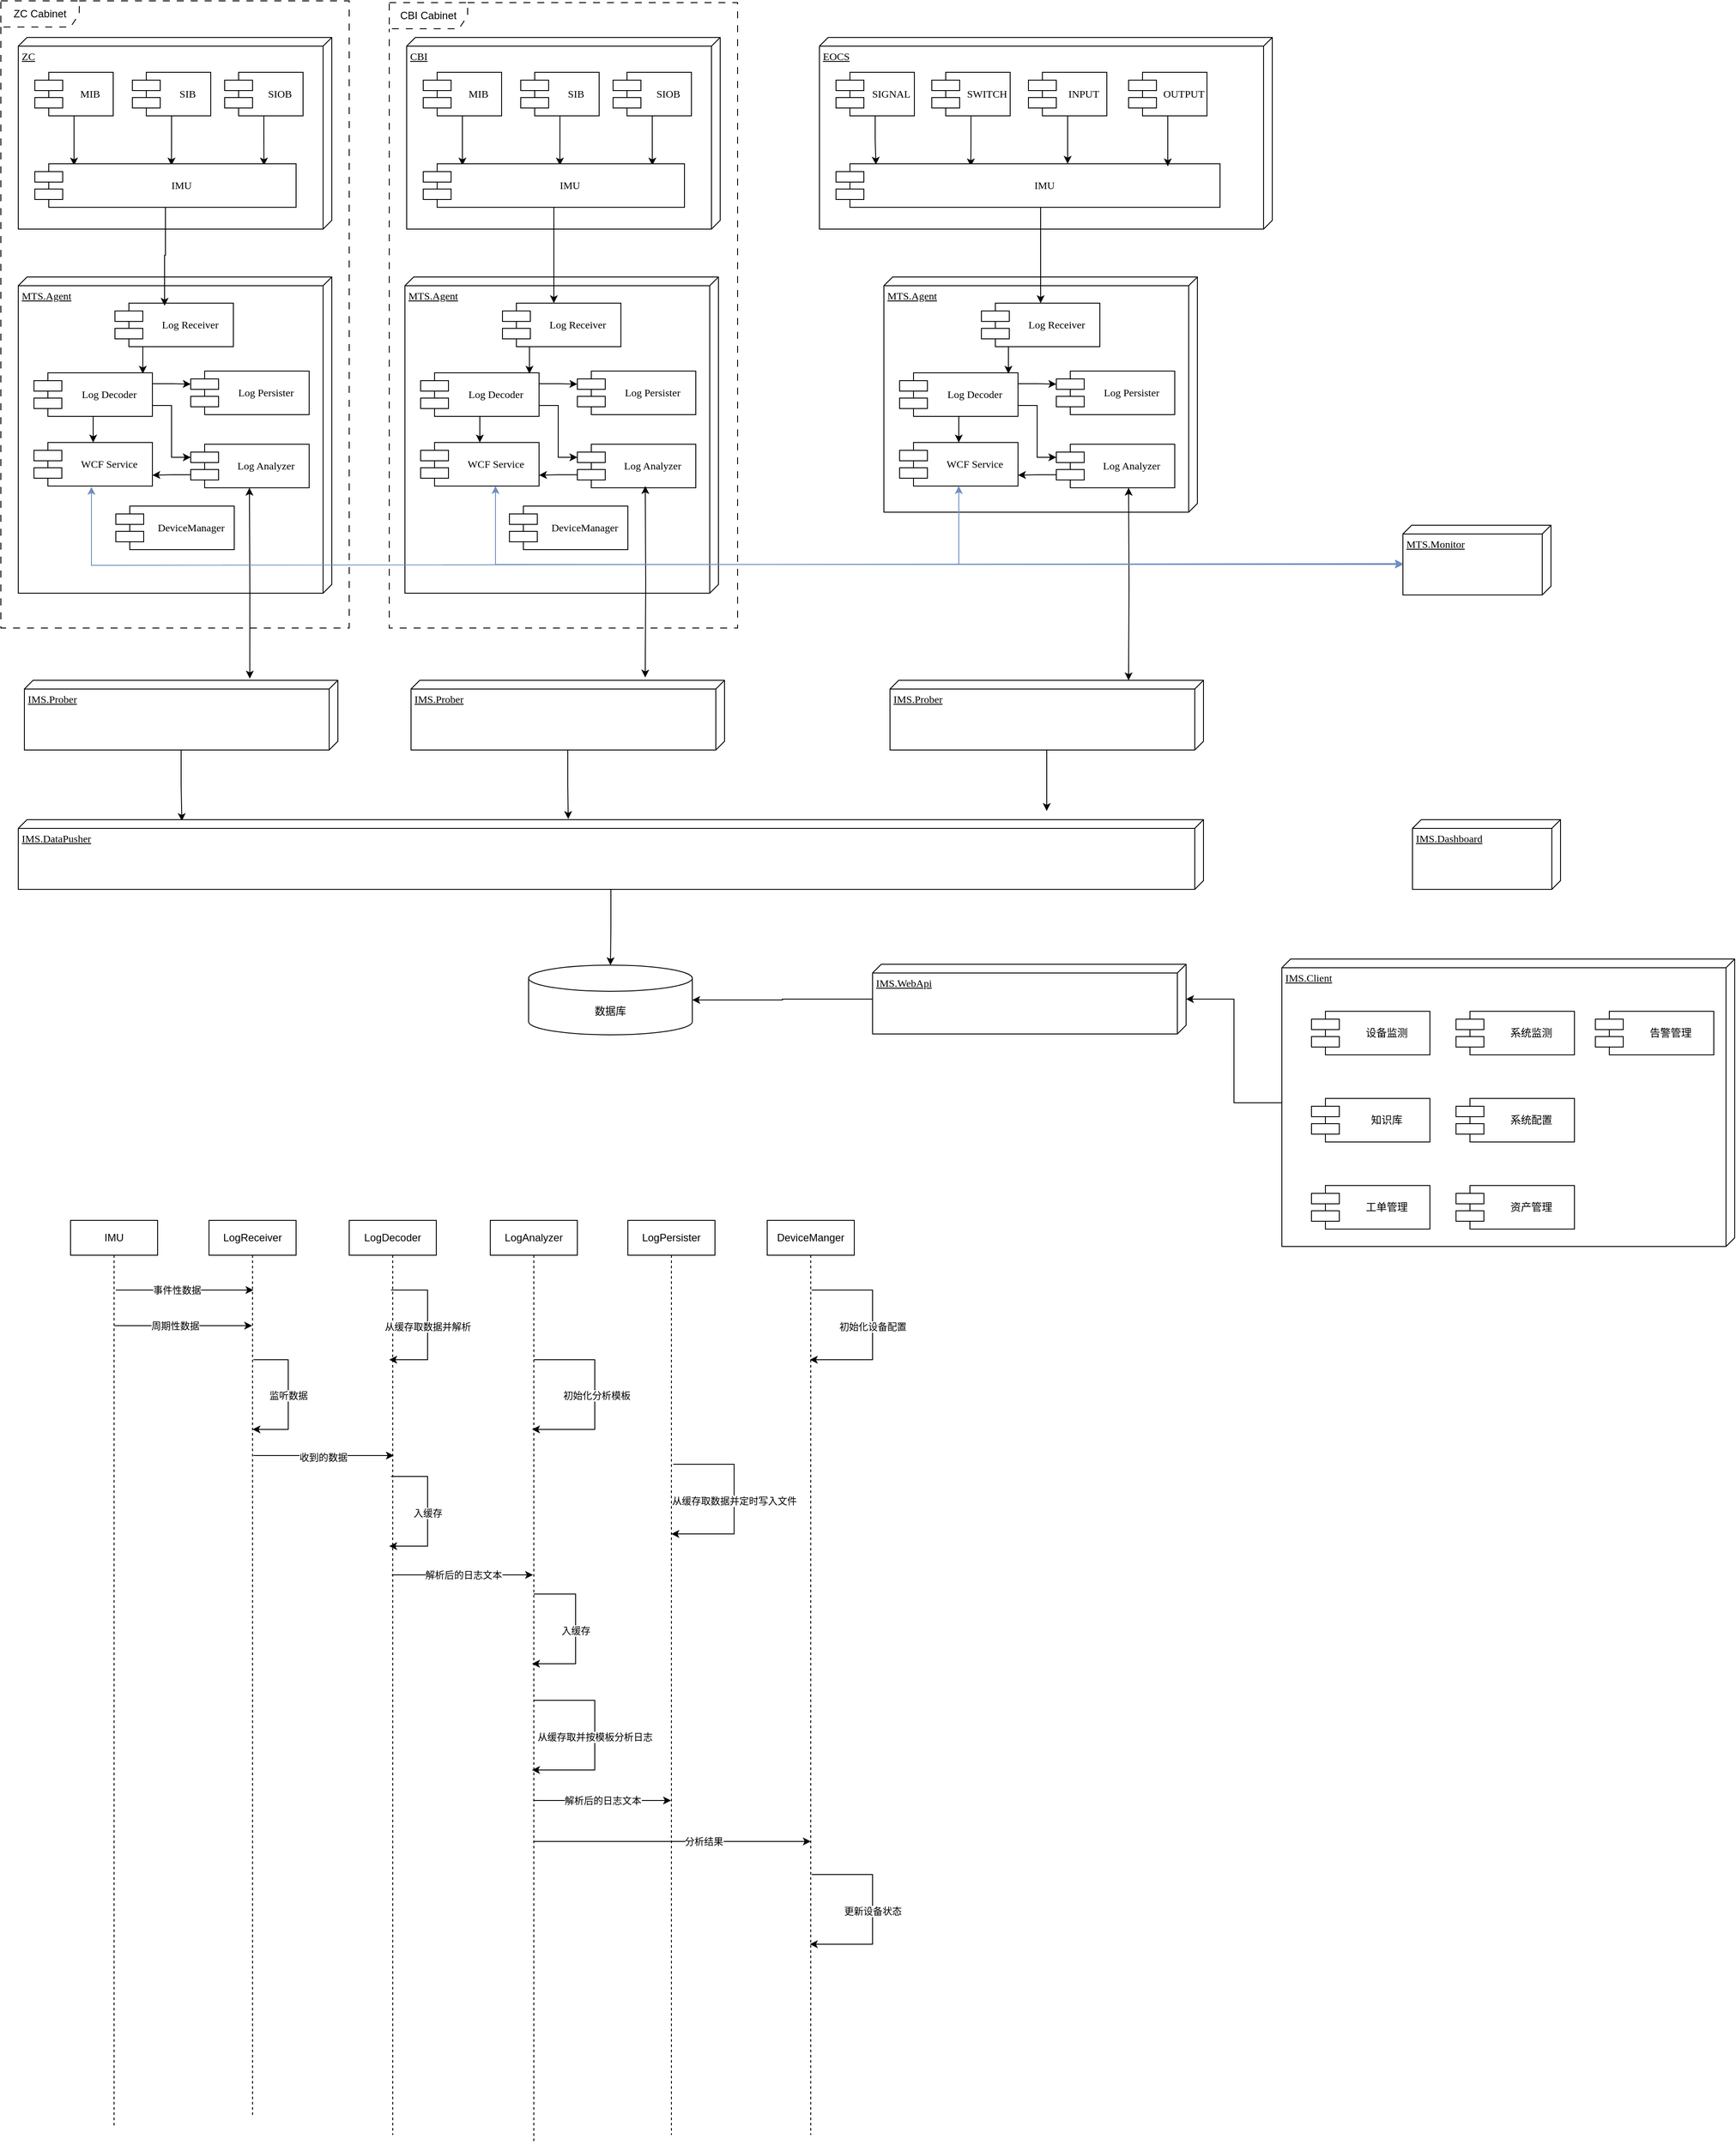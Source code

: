 <mxfile version="21.7.5" type="github">
  <diagram name="Page-1" id="5f0bae14-7c28-e335-631c-24af17079c00">
    <mxGraphModel dx="1687" dy="1742" grid="1" gridSize="10" guides="1" tooltips="1" connect="1" arrows="1" fold="1" page="1" pageScale="1" pageWidth="1100" pageHeight="850" background="none" math="0" shadow="0">
      <root>
        <mxCell id="0" />
        <mxCell id="1" parent="0" />
        <mxCell id="39150e848f15840c-1" value="ZC" style="verticalAlign=top;align=left;spacingTop=8;spacingLeft=2;spacingRight=12;shape=cube;size=10;direction=south;fontStyle=4;html=1;rounded=0;shadow=0;comic=0;labelBackgroundColor=none;strokeWidth=1;fontFamily=Verdana;fontSize=12" parent="1" vertex="1">
          <mxGeometry x="60" y="-758" width="360" height="220" as="geometry" />
        </mxCell>
        <mxCell id="gCKSwxHr6gFbuDcbhf19-6" style="edgeStyle=orthogonalEdgeStyle;rounded=0;orthogonalLoop=1;jettySize=auto;html=1;entryX=0.15;entryY=0.04;entryDx=0;entryDy=0;entryPerimeter=0;" edge="1" parent="1" source="39150e848f15840c-5" target="gCKSwxHr6gFbuDcbhf19-3">
          <mxGeometry relative="1" as="geometry" />
        </mxCell>
        <mxCell id="39150e848f15840c-5" value="MIB" style="shape=component;align=center;spacingLeft=36;rounded=0;shadow=0;comic=0;labelBackgroundColor=none;strokeWidth=1;fontFamily=Verdana;fontSize=12;html=1;" parent="1" vertex="1">
          <mxGeometry x="79" y="-718" width="90" height="50" as="geometry" />
        </mxCell>
        <mxCell id="gCKSwxHr6gFbuDcbhf19-9" style="edgeStyle=orthogonalEdgeStyle;rounded=0;orthogonalLoop=1;jettySize=auto;html=1;entryX=0.523;entryY=0.04;entryDx=0;entryDy=0;entryPerimeter=0;" edge="1" parent="1" source="gCKSwxHr6gFbuDcbhf19-1" target="gCKSwxHr6gFbuDcbhf19-3">
          <mxGeometry relative="1" as="geometry" />
        </mxCell>
        <mxCell id="gCKSwxHr6gFbuDcbhf19-1" value="SIB" style="shape=component;align=center;spacingLeft=36;rounded=0;shadow=0;comic=0;labelBackgroundColor=none;strokeWidth=1;fontFamily=Verdana;fontSize=12;html=1;" vertex="1" parent="1">
          <mxGeometry x="191" y="-718" width="90" height="50" as="geometry" />
        </mxCell>
        <mxCell id="gCKSwxHr6gFbuDcbhf19-8" style="edgeStyle=orthogonalEdgeStyle;rounded=0;orthogonalLoop=1;jettySize=auto;html=1;exitX=0.5;exitY=1;exitDx=0;exitDy=0;entryX=0.877;entryY=0.04;entryDx=0;entryDy=0;entryPerimeter=0;" edge="1" parent="1" source="gCKSwxHr6gFbuDcbhf19-2" target="gCKSwxHr6gFbuDcbhf19-3">
          <mxGeometry relative="1" as="geometry" />
        </mxCell>
        <mxCell id="gCKSwxHr6gFbuDcbhf19-2" value="SIOB" style="shape=component;align=center;spacingLeft=36;rounded=0;shadow=0;comic=0;labelBackgroundColor=none;strokeWidth=1;fontFamily=Verdana;fontSize=12;html=1;" vertex="1" parent="1">
          <mxGeometry x="297" y="-718" width="90" height="50" as="geometry" />
        </mxCell>
        <mxCell id="gCKSwxHr6gFbuDcbhf19-3" value="IMU" style="shape=component;align=center;spacingLeft=36;rounded=0;shadow=0;comic=0;labelBackgroundColor=none;strokeWidth=1;fontFamily=Verdana;fontSize=12;html=1;" vertex="1" parent="1">
          <mxGeometry x="79" y="-613" width="300" height="50" as="geometry" />
        </mxCell>
        <mxCell id="gCKSwxHr6gFbuDcbhf19-10" value="CBI" style="verticalAlign=top;align=left;spacingTop=8;spacingLeft=2;spacingRight=12;shape=cube;size=10;direction=south;fontStyle=4;html=1;rounded=0;shadow=0;comic=0;labelBackgroundColor=none;strokeWidth=1;fontFamily=Verdana;fontSize=12" vertex="1" parent="1">
          <mxGeometry x="506" y="-758" width="360" height="220" as="geometry" />
        </mxCell>
        <mxCell id="gCKSwxHr6gFbuDcbhf19-11" style="edgeStyle=orthogonalEdgeStyle;rounded=0;orthogonalLoop=1;jettySize=auto;html=1;entryX=0.15;entryY=0.04;entryDx=0;entryDy=0;entryPerimeter=0;" edge="1" parent="1" source="gCKSwxHr6gFbuDcbhf19-12" target="gCKSwxHr6gFbuDcbhf19-17">
          <mxGeometry relative="1" as="geometry" />
        </mxCell>
        <mxCell id="gCKSwxHr6gFbuDcbhf19-12" value="MIB" style="shape=component;align=center;spacingLeft=36;rounded=0;shadow=0;comic=0;labelBackgroundColor=none;strokeWidth=1;fontFamily=Verdana;fontSize=12;html=1;" vertex="1" parent="1">
          <mxGeometry x="525" y="-718" width="90" height="50" as="geometry" />
        </mxCell>
        <mxCell id="gCKSwxHr6gFbuDcbhf19-13" style="edgeStyle=orthogonalEdgeStyle;rounded=0;orthogonalLoop=1;jettySize=auto;html=1;entryX=0.523;entryY=0.04;entryDx=0;entryDy=0;entryPerimeter=0;" edge="1" parent="1" source="gCKSwxHr6gFbuDcbhf19-14" target="gCKSwxHr6gFbuDcbhf19-17">
          <mxGeometry relative="1" as="geometry" />
        </mxCell>
        <mxCell id="gCKSwxHr6gFbuDcbhf19-14" value="SIB" style="shape=component;align=center;spacingLeft=36;rounded=0;shadow=0;comic=0;labelBackgroundColor=none;strokeWidth=1;fontFamily=Verdana;fontSize=12;html=1;" vertex="1" parent="1">
          <mxGeometry x="637" y="-718" width="90" height="50" as="geometry" />
        </mxCell>
        <mxCell id="gCKSwxHr6gFbuDcbhf19-15" style="edgeStyle=orthogonalEdgeStyle;rounded=0;orthogonalLoop=1;jettySize=auto;html=1;exitX=0.5;exitY=1;exitDx=0;exitDy=0;entryX=0.877;entryY=0.04;entryDx=0;entryDy=0;entryPerimeter=0;" edge="1" parent="1" source="gCKSwxHr6gFbuDcbhf19-16" target="gCKSwxHr6gFbuDcbhf19-17">
          <mxGeometry relative="1" as="geometry" />
        </mxCell>
        <mxCell id="gCKSwxHr6gFbuDcbhf19-16" value="SIOB" style="shape=component;align=center;spacingLeft=36;rounded=0;shadow=0;comic=0;labelBackgroundColor=none;strokeWidth=1;fontFamily=Verdana;fontSize=12;html=1;" vertex="1" parent="1">
          <mxGeometry x="743" y="-718" width="90" height="50" as="geometry" />
        </mxCell>
        <mxCell id="gCKSwxHr6gFbuDcbhf19-17" value="IMU" style="shape=component;align=center;spacingLeft=36;rounded=0;shadow=0;comic=0;labelBackgroundColor=none;strokeWidth=1;fontFamily=Verdana;fontSize=12;html=1;" vertex="1" parent="1">
          <mxGeometry x="525" y="-613" width="300" height="50" as="geometry" />
        </mxCell>
        <mxCell id="gCKSwxHr6gFbuDcbhf19-19" value="EOCS" style="verticalAlign=top;align=left;spacingTop=8;spacingLeft=2;spacingRight=12;shape=cube;size=10;direction=south;fontStyle=4;html=1;rounded=0;shadow=0;comic=0;labelBackgroundColor=none;strokeWidth=1;fontFamily=Verdana;fontSize=12" vertex="1" parent="1">
          <mxGeometry x="980" y="-758" width="520" height="220" as="geometry" />
        </mxCell>
        <mxCell id="gCKSwxHr6gFbuDcbhf19-20" style="edgeStyle=orthogonalEdgeStyle;rounded=0;orthogonalLoop=1;jettySize=auto;html=1;entryX=0.104;entryY=0.02;entryDx=0;entryDy=0;entryPerimeter=0;" edge="1" parent="1" source="gCKSwxHr6gFbuDcbhf19-21" target="gCKSwxHr6gFbuDcbhf19-26">
          <mxGeometry relative="1" as="geometry">
            <Array as="points" />
          </mxGeometry>
        </mxCell>
        <mxCell id="gCKSwxHr6gFbuDcbhf19-21" value="SIGNAL" style="shape=component;align=center;spacingLeft=36;rounded=0;shadow=0;comic=0;labelBackgroundColor=none;strokeWidth=1;fontFamily=Verdana;fontSize=12;html=1;" vertex="1" parent="1">
          <mxGeometry x="999" y="-718" width="90" height="50" as="geometry" />
        </mxCell>
        <mxCell id="gCKSwxHr6gFbuDcbhf19-22" style="edgeStyle=orthogonalEdgeStyle;rounded=0;orthogonalLoop=1;jettySize=auto;html=1;entryX=0.351;entryY=0.06;entryDx=0;entryDy=0;entryPerimeter=0;" edge="1" parent="1" source="gCKSwxHr6gFbuDcbhf19-23" target="gCKSwxHr6gFbuDcbhf19-26">
          <mxGeometry relative="1" as="geometry">
            <Array as="points" />
          </mxGeometry>
        </mxCell>
        <mxCell id="gCKSwxHr6gFbuDcbhf19-23" value="SWITCH" style="shape=component;align=center;spacingLeft=36;rounded=0;shadow=0;comic=0;labelBackgroundColor=none;strokeWidth=1;fontFamily=Verdana;fontSize=12;html=1;" vertex="1" parent="1">
          <mxGeometry x="1109" y="-718" width="90" height="50" as="geometry" />
        </mxCell>
        <mxCell id="gCKSwxHr6gFbuDcbhf19-24" style="edgeStyle=orthogonalEdgeStyle;rounded=0;orthogonalLoop=1;jettySize=auto;html=1;exitX=0.5;exitY=1;exitDx=0;exitDy=0;" edge="1" parent="1" source="gCKSwxHr6gFbuDcbhf19-25" target="gCKSwxHr6gFbuDcbhf19-26">
          <mxGeometry relative="1" as="geometry">
            <Array as="points">
              <mxPoint x="1265" y="-628" />
              <mxPoint x="1265" y="-628" />
            </Array>
          </mxGeometry>
        </mxCell>
        <mxCell id="gCKSwxHr6gFbuDcbhf19-25" value="INPUT" style="shape=component;align=center;spacingLeft=36;rounded=0;shadow=0;comic=0;labelBackgroundColor=none;strokeWidth=1;fontFamily=Verdana;fontSize=12;html=1;" vertex="1" parent="1">
          <mxGeometry x="1220" y="-718" width="90" height="50" as="geometry" />
        </mxCell>
        <mxCell id="gCKSwxHr6gFbuDcbhf19-26" value="IMU" style="shape=component;align=center;spacingLeft=36;rounded=0;shadow=0;comic=0;labelBackgroundColor=none;strokeWidth=1;fontFamily=Verdana;fontSize=12;html=1;" vertex="1" parent="1">
          <mxGeometry x="999" y="-613" width="441" height="50" as="geometry" />
        </mxCell>
        <mxCell id="gCKSwxHr6gFbuDcbhf19-28" style="edgeStyle=orthogonalEdgeStyle;rounded=0;orthogonalLoop=1;jettySize=auto;html=1;exitX=0.5;exitY=1;exitDx=0;exitDy=0;entryX=0.864;entryY=0.06;entryDx=0;entryDy=0;entryPerimeter=0;" edge="1" parent="1" source="gCKSwxHr6gFbuDcbhf19-27" target="gCKSwxHr6gFbuDcbhf19-26">
          <mxGeometry relative="1" as="geometry" />
        </mxCell>
        <mxCell id="gCKSwxHr6gFbuDcbhf19-27" value="OUTPUT" style="shape=component;align=center;spacingLeft=36;rounded=0;shadow=0;comic=0;labelBackgroundColor=none;strokeWidth=1;fontFamily=Verdana;fontSize=12;html=1;" vertex="1" parent="1">
          <mxGeometry x="1335" y="-718" width="90" height="50" as="geometry" />
        </mxCell>
        <mxCell id="gCKSwxHr6gFbuDcbhf19-29" value="MTS.Agent" style="verticalAlign=top;align=left;spacingTop=8;spacingLeft=2;spacingRight=12;shape=cube;size=10;direction=south;fontStyle=4;html=1;rounded=0;shadow=0;comic=0;labelBackgroundColor=none;strokeWidth=1;fontFamily=Verdana;fontSize=12" vertex="1" parent="1">
          <mxGeometry x="60" y="-483" width="360" height="363" as="geometry" />
        </mxCell>
        <mxCell id="gCKSwxHr6gFbuDcbhf19-42" style="edgeStyle=orthogonalEdgeStyle;rounded=0;orthogonalLoop=1;jettySize=auto;html=1;exitX=0.25;exitY=1;exitDx=0;exitDy=0;entryX=0.919;entryY=0.02;entryDx=0;entryDy=0;entryPerimeter=0;" edge="1" parent="1" source="gCKSwxHr6gFbuDcbhf19-30" target="gCKSwxHr6gFbuDcbhf19-31">
          <mxGeometry relative="1" as="geometry" />
        </mxCell>
        <mxCell id="gCKSwxHr6gFbuDcbhf19-30" value="Log Receiver" style="shape=component;align=center;spacingLeft=36;rounded=0;shadow=0;comic=0;labelBackgroundColor=none;strokeWidth=1;fontFamily=Verdana;fontSize=12;html=1;" vertex="1" parent="1">
          <mxGeometry x="171" y="-453" width="136" height="50" as="geometry" />
        </mxCell>
        <mxCell id="gCKSwxHr6gFbuDcbhf19-36" style="edgeStyle=orthogonalEdgeStyle;rounded=0;orthogonalLoop=1;jettySize=auto;html=1;exitX=0.5;exitY=1;exitDx=0;exitDy=0;entryX=0.5;entryY=0;entryDx=0;entryDy=0;" edge="1" parent="1" source="gCKSwxHr6gFbuDcbhf19-31" target="gCKSwxHr6gFbuDcbhf19-34">
          <mxGeometry relative="1" as="geometry" />
        </mxCell>
        <mxCell id="gCKSwxHr6gFbuDcbhf19-37" style="edgeStyle=orthogonalEdgeStyle;rounded=0;orthogonalLoop=1;jettySize=auto;html=1;exitX=1;exitY=0.75;exitDx=0;exitDy=0;entryX=0;entryY=0.3;entryDx=0;entryDy=0;" edge="1" parent="1" source="gCKSwxHr6gFbuDcbhf19-31" target="gCKSwxHr6gFbuDcbhf19-32">
          <mxGeometry relative="1" as="geometry" />
        </mxCell>
        <mxCell id="gCKSwxHr6gFbuDcbhf19-38" style="edgeStyle=orthogonalEdgeStyle;rounded=0;orthogonalLoop=1;jettySize=auto;html=1;exitX=1;exitY=0.25;exitDx=0;exitDy=0;entryX=0;entryY=0.3;entryDx=0;entryDy=0;" edge="1" parent="1" source="gCKSwxHr6gFbuDcbhf19-31" target="gCKSwxHr6gFbuDcbhf19-33">
          <mxGeometry relative="1" as="geometry" />
        </mxCell>
        <mxCell id="gCKSwxHr6gFbuDcbhf19-31" value="Log Decoder" style="shape=component;align=center;spacingLeft=36;rounded=0;shadow=0;comic=0;labelBackgroundColor=none;strokeWidth=1;fontFamily=Verdana;fontSize=12;html=1;" vertex="1" parent="1">
          <mxGeometry x="78" y="-373" width="136" height="50" as="geometry" />
        </mxCell>
        <mxCell id="gCKSwxHr6gFbuDcbhf19-39" style="edgeStyle=orthogonalEdgeStyle;rounded=0;orthogonalLoop=1;jettySize=auto;html=1;exitX=0;exitY=0.7;exitDx=0;exitDy=0;entryX=1;entryY=0.75;entryDx=0;entryDy=0;" edge="1" parent="1" source="gCKSwxHr6gFbuDcbhf19-32" target="gCKSwxHr6gFbuDcbhf19-34">
          <mxGeometry relative="1" as="geometry" />
        </mxCell>
        <mxCell id="gCKSwxHr6gFbuDcbhf19-32" value="Log Analyzer" style="shape=component;align=center;spacingLeft=36;rounded=0;shadow=0;comic=0;labelBackgroundColor=none;strokeWidth=1;fontFamily=Verdana;fontSize=12;html=1;" vertex="1" parent="1">
          <mxGeometry x="258" y="-291" width="136" height="50" as="geometry" />
        </mxCell>
        <mxCell id="gCKSwxHr6gFbuDcbhf19-33" value="Log Persister" style="shape=component;align=center;spacingLeft=36;rounded=0;shadow=0;comic=0;labelBackgroundColor=none;strokeWidth=1;fontFamily=Verdana;fontSize=12;html=1;" vertex="1" parent="1">
          <mxGeometry x="258" y="-375" width="136" height="50" as="geometry" />
        </mxCell>
        <mxCell id="gCKSwxHr6gFbuDcbhf19-43" style="edgeStyle=orthogonalEdgeStyle;rounded=0;orthogonalLoop=1;jettySize=auto;html=1;exitX=0.5;exitY=1;exitDx=0;exitDy=0;entryX=-0.025;entryY=0.281;entryDx=0;entryDy=0;entryPerimeter=0;startArrow=classic;startFill=1;" edge="1" parent="1" target="gCKSwxHr6gFbuDcbhf19-40">
          <mxGeometry relative="1" as="geometry">
            <mxPoint x="325.41" y="-241" as="sourcePoint" />
            <mxPoint x="325.41" y="-116" as="targetPoint" />
          </mxGeometry>
        </mxCell>
        <mxCell id="gCKSwxHr6gFbuDcbhf19-34" value="WCF Service" style="shape=component;align=center;spacingLeft=36;rounded=0;shadow=0;comic=0;labelBackgroundColor=none;strokeWidth=1;fontFamily=Verdana;fontSize=12;html=1;" vertex="1" parent="1">
          <mxGeometry x="78" y="-293" width="136" height="50" as="geometry" />
        </mxCell>
        <mxCell id="gCKSwxHr6gFbuDcbhf19-94" style="edgeStyle=orthogonalEdgeStyle;rounded=0;orthogonalLoop=1;jettySize=auto;html=1;entryX=0.019;entryY=0.862;entryDx=0;entryDy=0;entryPerimeter=0;" edge="1" parent="1" source="gCKSwxHr6gFbuDcbhf19-40" target="gCKSwxHr6gFbuDcbhf19-72">
          <mxGeometry relative="1" as="geometry" />
        </mxCell>
        <mxCell id="gCKSwxHr6gFbuDcbhf19-40" value="IMS.Prober" style="verticalAlign=top;align=left;spacingTop=8;spacingLeft=2;spacingRight=12;shape=cube;size=10;direction=south;fontStyle=4;html=1;rounded=0;shadow=0;comic=0;labelBackgroundColor=none;strokeWidth=1;fontFamily=Verdana;fontSize=12" vertex="1" parent="1">
          <mxGeometry x="67" y="-20" width="360" height="80" as="geometry" />
        </mxCell>
        <mxCell id="gCKSwxHr6gFbuDcbhf19-41" style="edgeStyle=orthogonalEdgeStyle;rounded=0;orthogonalLoop=1;jettySize=auto;html=1;entryX=0.419;entryY=0.06;entryDx=0;entryDy=0;entryPerimeter=0;" edge="1" parent="1" source="gCKSwxHr6gFbuDcbhf19-3" target="gCKSwxHr6gFbuDcbhf19-30">
          <mxGeometry relative="1" as="geometry" />
        </mxCell>
        <mxCell id="gCKSwxHr6gFbuDcbhf19-44" value="MTS.Agent" style="verticalAlign=top;align=left;spacingTop=8;spacingLeft=2;spacingRight=12;shape=cube;size=10;direction=south;fontStyle=4;html=1;rounded=0;shadow=0;comic=0;labelBackgroundColor=none;strokeWidth=1;fontFamily=Verdana;fontSize=12" vertex="1" parent="1">
          <mxGeometry x="504" y="-483" width="360" height="363" as="geometry" />
        </mxCell>
        <mxCell id="gCKSwxHr6gFbuDcbhf19-45" style="edgeStyle=orthogonalEdgeStyle;rounded=0;orthogonalLoop=1;jettySize=auto;html=1;exitX=0.25;exitY=1;exitDx=0;exitDy=0;entryX=0.919;entryY=0.02;entryDx=0;entryDy=0;entryPerimeter=0;" edge="1" parent="1" source="gCKSwxHr6gFbuDcbhf19-46" target="gCKSwxHr6gFbuDcbhf19-50">
          <mxGeometry relative="1" as="geometry" />
        </mxCell>
        <mxCell id="gCKSwxHr6gFbuDcbhf19-46" value="Log Receiver" style="shape=component;align=center;spacingLeft=36;rounded=0;shadow=0;comic=0;labelBackgroundColor=none;strokeWidth=1;fontFamily=Verdana;fontSize=12;html=1;" vertex="1" parent="1">
          <mxGeometry x="616" y="-453" width="136" height="50" as="geometry" />
        </mxCell>
        <mxCell id="gCKSwxHr6gFbuDcbhf19-47" style="edgeStyle=orthogonalEdgeStyle;rounded=0;orthogonalLoop=1;jettySize=auto;html=1;exitX=0.5;exitY=1;exitDx=0;exitDy=0;entryX=0.5;entryY=0;entryDx=0;entryDy=0;" edge="1" parent="1" source="gCKSwxHr6gFbuDcbhf19-50" target="gCKSwxHr6gFbuDcbhf19-55">
          <mxGeometry relative="1" as="geometry" />
        </mxCell>
        <mxCell id="gCKSwxHr6gFbuDcbhf19-48" style="edgeStyle=orthogonalEdgeStyle;rounded=0;orthogonalLoop=1;jettySize=auto;html=1;exitX=1;exitY=0.75;exitDx=0;exitDy=0;entryX=0;entryY=0.3;entryDx=0;entryDy=0;" edge="1" parent="1" source="gCKSwxHr6gFbuDcbhf19-50" target="gCKSwxHr6gFbuDcbhf19-52">
          <mxGeometry relative="1" as="geometry" />
        </mxCell>
        <mxCell id="gCKSwxHr6gFbuDcbhf19-49" style="edgeStyle=orthogonalEdgeStyle;rounded=0;orthogonalLoop=1;jettySize=auto;html=1;exitX=1;exitY=0.25;exitDx=0;exitDy=0;entryX=0;entryY=0.3;entryDx=0;entryDy=0;" edge="1" parent="1" source="gCKSwxHr6gFbuDcbhf19-50" target="gCKSwxHr6gFbuDcbhf19-53">
          <mxGeometry relative="1" as="geometry" />
        </mxCell>
        <mxCell id="gCKSwxHr6gFbuDcbhf19-50" value="Log Decoder" style="shape=component;align=center;spacingLeft=36;rounded=0;shadow=0;comic=0;labelBackgroundColor=none;strokeWidth=1;fontFamily=Verdana;fontSize=12;html=1;" vertex="1" parent="1">
          <mxGeometry x="522" y="-373" width="136" height="50" as="geometry" />
        </mxCell>
        <mxCell id="gCKSwxHr6gFbuDcbhf19-51" style="edgeStyle=orthogonalEdgeStyle;rounded=0;orthogonalLoop=1;jettySize=auto;html=1;exitX=0;exitY=0.7;exitDx=0;exitDy=0;entryX=1;entryY=0.75;entryDx=0;entryDy=0;" edge="1" parent="1" source="gCKSwxHr6gFbuDcbhf19-52" target="gCKSwxHr6gFbuDcbhf19-55">
          <mxGeometry relative="1" as="geometry" />
        </mxCell>
        <mxCell id="gCKSwxHr6gFbuDcbhf19-52" value="Log Analyzer" style="shape=component;align=center;spacingLeft=36;rounded=0;shadow=0;comic=0;labelBackgroundColor=none;strokeWidth=1;fontFamily=Verdana;fontSize=12;html=1;" vertex="1" parent="1">
          <mxGeometry x="702" y="-291" width="136" height="50" as="geometry" />
        </mxCell>
        <mxCell id="gCKSwxHr6gFbuDcbhf19-53" value="Log Persister" style="shape=component;align=center;spacingLeft=36;rounded=0;shadow=0;comic=0;labelBackgroundColor=none;strokeWidth=1;fontFamily=Verdana;fontSize=12;html=1;" vertex="1" parent="1">
          <mxGeometry x="702" y="-375" width="136" height="50" as="geometry" />
        </mxCell>
        <mxCell id="gCKSwxHr6gFbuDcbhf19-54" style="edgeStyle=orthogonalEdgeStyle;rounded=0;orthogonalLoop=1;jettySize=auto;html=1;exitX=0.5;exitY=1;exitDx=0;exitDy=0;entryX=-0.04;entryY=0.253;entryDx=0;entryDy=0;entryPerimeter=0;startArrow=classic;startFill=1;" edge="1" parent="1" target="gCKSwxHr6gFbuDcbhf19-56">
          <mxGeometry relative="1" as="geometry">
            <mxPoint x="780" y="-243" as="sourcePoint" />
            <mxPoint x="780" y="-118" as="targetPoint" />
          </mxGeometry>
        </mxCell>
        <mxCell id="gCKSwxHr6gFbuDcbhf19-55" value="WCF Service" style="shape=component;align=center;spacingLeft=36;rounded=0;shadow=0;comic=0;labelBackgroundColor=none;strokeWidth=1;fontFamily=Verdana;fontSize=12;html=1;" vertex="1" parent="1">
          <mxGeometry x="522" y="-293" width="136" height="50" as="geometry" />
        </mxCell>
        <mxCell id="gCKSwxHr6gFbuDcbhf19-92" style="edgeStyle=orthogonalEdgeStyle;rounded=0;orthogonalLoop=1;jettySize=auto;html=1;entryX=-0.01;entryY=0.536;entryDx=0;entryDy=0;entryPerimeter=0;" edge="1" parent="1" source="gCKSwxHr6gFbuDcbhf19-56" target="gCKSwxHr6gFbuDcbhf19-72">
          <mxGeometry relative="1" as="geometry">
            <Array as="points" />
          </mxGeometry>
        </mxCell>
        <mxCell id="gCKSwxHr6gFbuDcbhf19-56" value="IMS.Prober" style="verticalAlign=top;align=left;spacingTop=8;spacingLeft=2;spacingRight=12;shape=cube;size=10;direction=south;fontStyle=4;html=1;rounded=0;shadow=0;comic=0;labelBackgroundColor=none;strokeWidth=1;fontFamily=Verdana;fontSize=12" vertex="1" parent="1">
          <mxGeometry x="511" y="-20" width="360" height="80" as="geometry" />
        </mxCell>
        <mxCell id="gCKSwxHr6gFbuDcbhf19-57" value="MTS.Agent" style="verticalAlign=top;align=left;spacingTop=8;spacingLeft=2;spacingRight=12;shape=cube;size=10;direction=south;fontStyle=4;html=1;rounded=0;shadow=0;comic=0;labelBackgroundColor=none;strokeWidth=1;fontFamily=Verdana;fontSize=12" vertex="1" parent="1">
          <mxGeometry x="1054" y="-483" width="360" height="270" as="geometry" />
        </mxCell>
        <mxCell id="gCKSwxHr6gFbuDcbhf19-58" style="edgeStyle=orthogonalEdgeStyle;rounded=0;orthogonalLoop=1;jettySize=auto;html=1;exitX=0.25;exitY=1;exitDx=0;exitDy=0;entryX=0.919;entryY=0.02;entryDx=0;entryDy=0;entryPerimeter=0;" edge="1" parent="1" source="gCKSwxHr6gFbuDcbhf19-59" target="gCKSwxHr6gFbuDcbhf19-63">
          <mxGeometry relative="1" as="geometry" />
        </mxCell>
        <mxCell id="gCKSwxHr6gFbuDcbhf19-59" value="Log Receiver" style="shape=component;align=center;spacingLeft=36;rounded=0;shadow=0;comic=0;labelBackgroundColor=none;strokeWidth=1;fontFamily=Verdana;fontSize=12;html=1;" vertex="1" parent="1">
          <mxGeometry x="1166" y="-453" width="136" height="50" as="geometry" />
        </mxCell>
        <mxCell id="gCKSwxHr6gFbuDcbhf19-60" style="edgeStyle=orthogonalEdgeStyle;rounded=0;orthogonalLoop=1;jettySize=auto;html=1;exitX=0.5;exitY=1;exitDx=0;exitDy=0;entryX=0.5;entryY=0;entryDx=0;entryDy=0;" edge="1" parent="1" source="gCKSwxHr6gFbuDcbhf19-63" target="gCKSwxHr6gFbuDcbhf19-68">
          <mxGeometry relative="1" as="geometry" />
        </mxCell>
        <mxCell id="gCKSwxHr6gFbuDcbhf19-61" style="edgeStyle=orthogonalEdgeStyle;rounded=0;orthogonalLoop=1;jettySize=auto;html=1;exitX=1;exitY=0.75;exitDx=0;exitDy=0;entryX=0;entryY=0.3;entryDx=0;entryDy=0;" edge="1" parent="1" source="gCKSwxHr6gFbuDcbhf19-63" target="gCKSwxHr6gFbuDcbhf19-65">
          <mxGeometry relative="1" as="geometry" />
        </mxCell>
        <mxCell id="gCKSwxHr6gFbuDcbhf19-62" style="edgeStyle=orthogonalEdgeStyle;rounded=0;orthogonalLoop=1;jettySize=auto;html=1;exitX=1;exitY=0.25;exitDx=0;exitDy=0;entryX=0;entryY=0.3;entryDx=0;entryDy=0;" edge="1" parent="1" source="gCKSwxHr6gFbuDcbhf19-63" target="gCKSwxHr6gFbuDcbhf19-66">
          <mxGeometry relative="1" as="geometry" />
        </mxCell>
        <mxCell id="gCKSwxHr6gFbuDcbhf19-63" value="Log Decoder" style="shape=component;align=center;spacingLeft=36;rounded=0;shadow=0;comic=0;labelBackgroundColor=none;strokeWidth=1;fontFamily=Verdana;fontSize=12;html=1;" vertex="1" parent="1">
          <mxGeometry x="1072" y="-373" width="136" height="50" as="geometry" />
        </mxCell>
        <mxCell id="gCKSwxHr6gFbuDcbhf19-64" style="edgeStyle=orthogonalEdgeStyle;rounded=0;orthogonalLoop=1;jettySize=auto;html=1;exitX=0;exitY=0.7;exitDx=0;exitDy=0;entryX=1;entryY=0.75;entryDx=0;entryDy=0;" edge="1" parent="1" source="gCKSwxHr6gFbuDcbhf19-65" target="gCKSwxHr6gFbuDcbhf19-68">
          <mxGeometry relative="1" as="geometry" />
        </mxCell>
        <mxCell id="gCKSwxHr6gFbuDcbhf19-65" value="Log Analyzer" style="shape=component;align=center;spacingLeft=36;rounded=0;shadow=0;comic=0;labelBackgroundColor=none;strokeWidth=1;fontFamily=Verdana;fontSize=12;html=1;" vertex="1" parent="1">
          <mxGeometry x="1252" y="-291" width="136" height="50" as="geometry" />
        </mxCell>
        <mxCell id="gCKSwxHr6gFbuDcbhf19-66" value="Log Persister" style="shape=component;align=center;spacingLeft=36;rounded=0;shadow=0;comic=0;labelBackgroundColor=none;strokeWidth=1;fontFamily=Verdana;fontSize=12;html=1;" vertex="1" parent="1">
          <mxGeometry x="1252" y="-375" width="136" height="50" as="geometry" />
        </mxCell>
        <mxCell id="gCKSwxHr6gFbuDcbhf19-67" style="edgeStyle=orthogonalEdgeStyle;rounded=0;orthogonalLoop=1;jettySize=auto;html=1;exitX=0.5;exitY=1;exitDx=0;exitDy=0;entryX=0;entryY=0.239;entryDx=0;entryDy=0;entryPerimeter=0;startArrow=classic;startFill=1;" edge="1" parent="1" target="gCKSwxHr6gFbuDcbhf19-69">
          <mxGeometry relative="1" as="geometry">
            <mxPoint x="1335.0" y="-241" as="sourcePoint" />
            <mxPoint x="1335" y="-116" as="targetPoint" />
          </mxGeometry>
        </mxCell>
        <mxCell id="gCKSwxHr6gFbuDcbhf19-68" value="WCF Service" style="shape=component;align=center;spacingLeft=36;rounded=0;shadow=0;comic=0;labelBackgroundColor=none;strokeWidth=1;fontFamily=Verdana;fontSize=12;html=1;" vertex="1" parent="1">
          <mxGeometry x="1072" y="-293" width="136" height="50" as="geometry" />
        </mxCell>
        <mxCell id="gCKSwxHr6gFbuDcbhf19-93" style="edgeStyle=orthogonalEdgeStyle;rounded=0;orthogonalLoop=1;jettySize=auto;html=1;" edge="1" parent="1" source="gCKSwxHr6gFbuDcbhf19-69">
          <mxGeometry relative="1" as="geometry">
            <mxPoint x="1241" y="130" as="targetPoint" />
          </mxGeometry>
        </mxCell>
        <mxCell id="gCKSwxHr6gFbuDcbhf19-69" value="IMS.Prober" style="verticalAlign=top;align=left;spacingTop=8;spacingLeft=2;spacingRight=12;shape=cube;size=10;direction=south;fontStyle=4;html=1;rounded=0;shadow=0;comic=0;labelBackgroundColor=none;strokeWidth=1;fontFamily=Verdana;fontSize=12" vertex="1" parent="1">
          <mxGeometry x="1061" y="-20" width="360" height="80" as="geometry" />
        </mxCell>
        <mxCell id="gCKSwxHr6gFbuDcbhf19-71" style="edgeStyle=orthogonalEdgeStyle;rounded=0;orthogonalLoop=1;jettySize=auto;html=1;entryX=0.5;entryY=0;entryDx=0;entryDy=0;" edge="1" parent="1" source="gCKSwxHr6gFbuDcbhf19-26" target="gCKSwxHr6gFbuDcbhf19-59">
          <mxGeometry relative="1" as="geometry">
            <Array as="points">
              <mxPoint x="1234" y="-528" />
              <mxPoint x="1234" y="-528" />
            </Array>
          </mxGeometry>
        </mxCell>
        <mxCell id="gCKSwxHr6gFbuDcbhf19-95" style="edgeStyle=orthogonalEdgeStyle;rounded=0;orthogonalLoop=1;jettySize=auto;html=1;" edge="1" parent="1" source="gCKSwxHr6gFbuDcbhf19-72" target="gCKSwxHr6gFbuDcbhf19-75">
          <mxGeometry relative="1" as="geometry" />
        </mxCell>
        <mxCell id="gCKSwxHr6gFbuDcbhf19-72" value="IMS.DataPusher" style="verticalAlign=top;align=left;spacingTop=8;spacingLeft=2;spacingRight=12;shape=cube;size=10;direction=south;fontStyle=4;html=1;rounded=0;shadow=0;comic=0;labelBackgroundColor=none;strokeWidth=1;fontFamily=Verdana;fontSize=12" vertex="1" parent="1">
          <mxGeometry x="60" y="140" width="1361" height="80" as="geometry" />
        </mxCell>
        <mxCell id="gCKSwxHr6gFbuDcbhf19-73" value="ZC Cabinet" style="shape=umlFrame;whiteSpace=wrap;html=1;pointerEvents=0;width=90;height=30;shadow=0;dashed=1;dashPattern=8 8;" vertex="1" parent="1">
          <mxGeometry x="40" y="-800" width="400" height="720" as="geometry" />
        </mxCell>
        <mxCell id="gCKSwxHr6gFbuDcbhf19-74" value="CBI Cabinet" style="shape=umlFrame;whiteSpace=wrap;html=1;pointerEvents=0;width=90;height=30;shadow=0;dashed=1;dashPattern=8 8;" vertex="1" parent="1">
          <mxGeometry x="486" y="-798" width="400" height="718" as="geometry" />
        </mxCell>
        <mxCell id="gCKSwxHr6gFbuDcbhf19-75" value="数据库" style="shape=cylinder3;whiteSpace=wrap;html=1;boundedLbl=1;backgroundOutline=1;size=15;" vertex="1" parent="1">
          <mxGeometry x="646" y="307" width="188" height="80" as="geometry" />
        </mxCell>
        <mxCell id="gCKSwxHr6gFbuDcbhf19-96" style="edgeStyle=orthogonalEdgeStyle;rounded=0;orthogonalLoop=1;jettySize=auto;html=1;entryX=1;entryY=0.5;entryDx=0;entryDy=0;entryPerimeter=0;" edge="1" parent="1" source="gCKSwxHr6gFbuDcbhf19-76" target="gCKSwxHr6gFbuDcbhf19-75">
          <mxGeometry relative="1" as="geometry" />
        </mxCell>
        <mxCell id="gCKSwxHr6gFbuDcbhf19-76" value="IMS.WebApi" style="verticalAlign=top;align=left;spacingTop=8;spacingLeft=2;spacingRight=12;shape=cube;size=10;direction=south;fontStyle=4;html=1;rounded=0;shadow=0;comic=0;labelBackgroundColor=none;strokeWidth=1;fontFamily=Verdana;fontSize=12" vertex="1" parent="1">
          <mxGeometry x="1041" y="306" width="360" height="80" as="geometry" />
        </mxCell>
        <mxCell id="gCKSwxHr6gFbuDcbhf19-97" style="edgeStyle=orthogonalEdgeStyle;rounded=0;orthogonalLoop=1;jettySize=auto;html=1;" edge="1" parent="1" source="gCKSwxHr6gFbuDcbhf19-77" target="gCKSwxHr6gFbuDcbhf19-76">
          <mxGeometry relative="1" as="geometry" />
        </mxCell>
        <mxCell id="gCKSwxHr6gFbuDcbhf19-77" value="IMS.Client" style="verticalAlign=top;align=left;spacingTop=8;spacingLeft=2;spacingRight=12;shape=cube;size=10;direction=south;fontStyle=4;html=1;rounded=0;shadow=0;comic=0;labelBackgroundColor=none;strokeWidth=1;fontFamily=Verdana;fontSize=12" vertex="1" parent="1">
          <mxGeometry x="1511" y="300" width="520" height="330" as="geometry" />
        </mxCell>
        <mxCell id="gCKSwxHr6gFbuDcbhf19-78" value="IMS.Dashboard" style="verticalAlign=top;align=left;spacingTop=8;spacingLeft=2;spacingRight=12;shape=cube;size=10;direction=south;fontStyle=4;html=1;rounded=0;shadow=0;comic=0;labelBackgroundColor=none;strokeWidth=1;fontFamily=Verdana;fontSize=12" vertex="1" parent="1">
          <mxGeometry x="1661" y="140" width="170" height="80" as="geometry" />
        </mxCell>
        <mxCell id="gCKSwxHr6gFbuDcbhf19-79" style="edgeStyle=orthogonalEdgeStyle;rounded=0;orthogonalLoop=1;jettySize=auto;html=1;" edge="1" parent="1" source="gCKSwxHr6gFbuDcbhf19-17">
          <mxGeometry relative="1" as="geometry">
            <mxPoint x="675" y="-453" as="targetPoint" />
            <Array as="points">
              <mxPoint x="675" y="-453" />
            </Array>
          </mxGeometry>
        </mxCell>
        <mxCell id="gCKSwxHr6gFbuDcbhf19-80" value="MTS.Monitor" style="verticalAlign=top;align=left;spacingTop=8;spacingLeft=2;spacingRight=12;shape=cube;size=10;direction=south;fontStyle=4;html=1;rounded=0;shadow=0;comic=0;labelBackgroundColor=none;strokeWidth=1;fontFamily=Verdana;fontSize=12" vertex="1" parent="1">
          <mxGeometry x="1650" y="-198" width="170" height="80" as="geometry" />
        </mxCell>
        <mxCell id="gCKSwxHr6gFbuDcbhf19-81" value="" style="endArrow=classic;startArrow=classic;html=1;rounded=0;entryX=0;entryY=0;entryDx=45;entryDy=170;entryPerimeter=0;exitX=0.5;exitY=1;exitDx=0;exitDy=0;fillColor=#dae8fc;strokeColor=#6c8ebf;" edge="1" parent="1" source="gCKSwxHr6gFbuDcbhf19-68" target="gCKSwxHr6gFbuDcbhf19-80">
          <mxGeometry width="50" height="50" relative="1" as="geometry">
            <mxPoint x="850" y="-168" as="sourcePoint" />
            <mxPoint x="900" y="-218" as="targetPoint" />
            <Array as="points">
              <mxPoint x="1140" y="-153" />
            </Array>
          </mxGeometry>
        </mxCell>
        <mxCell id="gCKSwxHr6gFbuDcbhf19-82" value="" style="endArrow=classic;startArrow=classic;html=1;rounded=0;exitX=0.5;exitY=1;exitDx=0;exitDy=0;fillColor=#dae8fc;strokeColor=#6c8ebf;" edge="1" parent="1">
          <mxGeometry width="50" height="50" relative="1" as="geometry">
            <mxPoint x="608" y="-243" as="sourcePoint" />
            <mxPoint x="1650" y="-153" as="targetPoint" />
            <Array as="points">
              <mxPoint x="608" y="-153" />
            </Array>
          </mxGeometry>
        </mxCell>
        <mxCell id="gCKSwxHr6gFbuDcbhf19-83" value="" style="endArrow=classic;startArrow=classic;html=1;rounded=0;exitX=0.5;exitY=1;exitDx=0;exitDy=0;fillColor=#dae8fc;strokeColor=#6c8ebf;" edge="1" parent="1">
          <mxGeometry width="50" height="50" relative="1" as="geometry">
            <mxPoint x="144" y="-242" as="sourcePoint" />
            <mxPoint x="1650" y="-154" as="targetPoint" />
            <Array as="points">
              <mxPoint x="144" y="-152" />
            </Array>
          </mxGeometry>
        </mxCell>
        <mxCell id="gCKSwxHr6gFbuDcbhf19-84" value="设备监测" style="shape=component;align=center;spacingLeft=36;rounded=0;shadow=0;comic=0;labelBackgroundColor=none;strokeWidth=1;fontFamily=Verdana;fontSize=12;html=1;" vertex="1" parent="1">
          <mxGeometry x="1545" y="360" width="136" height="50" as="geometry" />
        </mxCell>
        <mxCell id="gCKSwxHr6gFbuDcbhf19-85" value="系统监测" style="shape=component;align=center;spacingLeft=36;rounded=0;shadow=0;comic=0;labelBackgroundColor=none;strokeWidth=1;fontFamily=Verdana;fontSize=12;html=1;" vertex="1" parent="1">
          <mxGeometry x="1711" y="360" width="136" height="50" as="geometry" />
        </mxCell>
        <mxCell id="gCKSwxHr6gFbuDcbhf19-86" value="告警管理" style="shape=component;align=center;spacingLeft=36;rounded=0;shadow=0;comic=0;labelBackgroundColor=none;strokeWidth=1;fontFamily=Verdana;fontSize=12;html=1;" vertex="1" parent="1">
          <mxGeometry x="1871" y="360" width="136" height="50" as="geometry" />
        </mxCell>
        <mxCell id="gCKSwxHr6gFbuDcbhf19-87" value="工单管理" style="shape=component;align=center;spacingLeft=36;rounded=0;shadow=0;comic=0;labelBackgroundColor=none;strokeWidth=1;fontFamily=Verdana;fontSize=12;html=1;" vertex="1" parent="1">
          <mxGeometry x="1545" y="560" width="136" height="50" as="geometry" />
        </mxCell>
        <mxCell id="gCKSwxHr6gFbuDcbhf19-88" value="资产管理" style="shape=component;align=center;spacingLeft=36;rounded=0;shadow=0;comic=0;labelBackgroundColor=none;strokeWidth=1;fontFamily=Verdana;fontSize=12;html=1;" vertex="1" parent="1">
          <mxGeometry x="1711" y="560" width="136" height="50" as="geometry" />
        </mxCell>
        <mxCell id="gCKSwxHr6gFbuDcbhf19-89" value="知识库" style="shape=component;align=center;spacingLeft=36;rounded=0;shadow=0;comic=0;labelBackgroundColor=none;strokeWidth=1;fontFamily=Verdana;fontSize=12;html=1;" vertex="1" parent="1">
          <mxGeometry x="1545" y="460" width="136" height="50" as="geometry" />
        </mxCell>
        <mxCell id="gCKSwxHr6gFbuDcbhf19-90" value="系统配置" style="shape=component;align=center;spacingLeft=36;rounded=0;shadow=0;comic=0;labelBackgroundColor=none;strokeWidth=1;fontFamily=Verdana;fontSize=12;html=1;" vertex="1" parent="1">
          <mxGeometry x="1711" y="460" width="136" height="50" as="geometry" />
        </mxCell>
        <mxCell id="gCKSwxHr6gFbuDcbhf19-98" value="IMU" style="shape=umlLifeline;perimeter=lifelinePerimeter;whiteSpace=wrap;html=1;container=1;dropTarget=0;collapsible=0;recursiveResize=0;outlineConnect=0;portConstraint=eastwest;newEdgeStyle={&quot;curved&quot;:0,&quot;rounded&quot;:0};" vertex="1" parent="1">
          <mxGeometry x="120" y="600" width="100" height="1040" as="geometry" />
        </mxCell>
        <mxCell id="gCKSwxHr6gFbuDcbhf19-99" value="LogReceiver" style="shape=umlLifeline;perimeter=lifelinePerimeter;whiteSpace=wrap;html=1;container=1;dropTarget=0;collapsible=0;recursiveResize=0;outlineConnect=0;portConstraint=eastwest;newEdgeStyle={&quot;curved&quot;:0,&quot;rounded&quot;:0};" vertex="1" parent="1">
          <mxGeometry x="279" y="600" width="100" height="1030" as="geometry" />
        </mxCell>
        <mxCell id="gCKSwxHr6gFbuDcbhf19-100" value="LogDecoder" style="shape=umlLifeline;perimeter=lifelinePerimeter;whiteSpace=wrap;html=1;container=1;dropTarget=0;collapsible=0;recursiveResize=0;outlineConnect=0;portConstraint=eastwest;newEdgeStyle={&quot;curved&quot;:0,&quot;rounded&quot;:0};" vertex="1" parent="1">
          <mxGeometry x="440" y="600" width="100" height="1050" as="geometry" />
        </mxCell>
        <mxCell id="gCKSwxHr6gFbuDcbhf19-101" value="LogAnalyzer" style="shape=umlLifeline;perimeter=lifelinePerimeter;whiteSpace=wrap;html=1;container=1;dropTarget=0;collapsible=0;recursiveResize=0;outlineConnect=0;portConstraint=eastwest;newEdgeStyle={&quot;curved&quot;:0,&quot;rounded&quot;:0};" vertex="1" parent="1">
          <mxGeometry x="602" y="600" width="100" height="1060" as="geometry" />
        </mxCell>
        <mxCell id="gCKSwxHr6gFbuDcbhf19-102" value="LogPersister" style="shape=umlLifeline;perimeter=lifelinePerimeter;whiteSpace=wrap;html=1;container=1;dropTarget=0;collapsible=0;recursiveResize=0;outlineConnect=0;portConstraint=eastwest;newEdgeStyle={&quot;curved&quot;:0,&quot;rounded&quot;:0};" vertex="1" parent="1">
          <mxGeometry x="760" y="600" width="100" height="1050" as="geometry" />
        </mxCell>
        <mxCell id="gCKSwxHr6gFbuDcbhf19-103" value="" style="endArrow=classic;html=1;rounded=0;exitX=0.506;exitY=0.123;exitDx=0;exitDy=0;exitPerimeter=0;" edge="1" parent="1">
          <mxGeometry width="50" height="50" relative="1" as="geometry">
            <mxPoint x="170.6" y="720.92" as="sourcePoint" />
            <mxPoint x="328.5" y="720.92" as="targetPoint" />
          </mxGeometry>
        </mxCell>
        <mxCell id="gCKSwxHr6gFbuDcbhf19-104" value="周期性数据" style="edgeLabel;html=1;align=center;verticalAlign=middle;resizable=0;points=[];" vertex="1" connectable="0" parent="gCKSwxHr6gFbuDcbhf19-103">
          <mxGeometry x="-0.388" relative="1" as="geometry">
            <mxPoint x="21" as="offset" />
          </mxGeometry>
        </mxCell>
        <mxCell id="gCKSwxHr6gFbuDcbhf19-105" value="" style="endArrow=classic;html=1;rounded=0;exitX=0.506;exitY=0.123;exitDx=0;exitDy=0;exitPerimeter=0;" edge="1" parent="1">
          <mxGeometry width="50" height="50" relative="1" as="geometry">
            <mxPoint x="172" y="680" as="sourcePoint" />
            <mxPoint x="330" y="680" as="targetPoint" />
          </mxGeometry>
        </mxCell>
        <mxCell id="gCKSwxHr6gFbuDcbhf19-106" value="事件性数据" style="edgeLabel;html=1;align=center;verticalAlign=middle;resizable=0;points=[];" vertex="1" connectable="0" parent="gCKSwxHr6gFbuDcbhf19-105">
          <mxGeometry x="-0.388" relative="1" as="geometry">
            <mxPoint x="21" as="offset" />
          </mxGeometry>
        </mxCell>
        <mxCell id="gCKSwxHr6gFbuDcbhf19-107" value="" style="endArrow=classic;html=1;rounded=0;" edge="1" parent="1" target="gCKSwxHr6gFbuDcbhf19-99">
          <mxGeometry width="50" height="50" relative="1" as="geometry">
            <mxPoint x="330" y="760" as="sourcePoint" />
            <mxPoint x="400" y="850" as="targetPoint" />
            <Array as="points">
              <mxPoint x="370" y="760" />
              <mxPoint x="370" y="840" />
            </Array>
          </mxGeometry>
        </mxCell>
        <mxCell id="gCKSwxHr6gFbuDcbhf19-108" value="监听数据" style="edgeLabel;html=1;align=center;verticalAlign=middle;resizable=0;points=[];" vertex="1" connectable="0" parent="gCKSwxHr6gFbuDcbhf19-107">
          <mxGeometry x="0.006" relative="1" as="geometry">
            <mxPoint as="offset" />
          </mxGeometry>
        </mxCell>
        <mxCell id="gCKSwxHr6gFbuDcbhf19-109" value="" style="endArrow=classic;html=1;rounded=0;" edge="1" parent="1">
          <mxGeometry width="50" height="50" relative="1" as="geometry">
            <mxPoint x="488" y="894" as="sourcePoint" />
            <mxPoint x="486" y="974" as="targetPoint" />
            <Array as="points">
              <mxPoint x="530" y="894" />
              <mxPoint x="530" y="974" />
            </Array>
          </mxGeometry>
        </mxCell>
        <mxCell id="gCKSwxHr6gFbuDcbhf19-110" value="入缓存" style="edgeLabel;html=1;align=center;verticalAlign=middle;resizable=0;points=[];" vertex="1" connectable="0" parent="gCKSwxHr6gFbuDcbhf19-109">
          <mxGeometry x="0.006" relative="1" as="geometry">
            <mxPoint as="offset" />
          </mxGeometry>
        </mxCell>
        <mxCell id="gCKSwxHr6gFbuDcbhf19-111" value="" style="endArrow=classic;html=1;rounded=0;" edge="1" parent="1">
          <mxGeometry width="50" height="50" relative="1" as="geometry">
            <mxPoint x="488" y="680" as="sourcePoint" />
            <mxPoint x="486" y="760" as="targetPoint" />
            <Array as="points">
              <mxPoint x="530" y="680" />
              <mxPoint x="530" y="760" />
            </Array>
          </mxGeometry>
        </mxCell>
        <mxCell id="gCKSwxHr6gFbuDcbhf19-112" value="从缓存取数据并解析" style="edgeLabel;html=1;align=center;verticalAlign=middle;resizable=0;points=[];" vertex="1" connectable="0" parent="gCKSwxHr6gFbuDcbhf19-111">
          <mxGeometry x="0.006" relative="1" as="geometry">
            <mxPoint as="offset" />
          </mxGeometry>
        </mxCell>
        <mxCell id="gCKSwxHr6gFbuDcbhf19-113" value="" style="endArrow=classic;html=1;rounded=0;" edge="1" parent="1">
          <mxGeometry width="50" height="50" relative="1" as="geometry">
            <mxPoint x="488.914" y="1007" as="sourcePoint" />
            <mxPoint x="651.09" y="1007" as="targetPoint" />
          </mxGeometry>
        </mxCell>
        <mxCell id="gCKSwxHr6gFbuDcbhf19-114" value="解析后的日志文本" style="edgeLabel;html=1;align=center;verticalAlign=middle;resizable=0;points=[];" vertex="1" connectable="0" parent="gCKSwxHr6gFbuDcbhf19-113">
          <mxGeometry x="0.443" y="-2" relative="1" as="geometry">
            <mxPoint x="-35" y="-2" as="offset" />
          </mxGeometry>
        </mxCell>
        <mxCell id="gCKSwxHr6gFbuDcbhf19-115" value="" style="endArrow=classic;html=1;rounded=0;" edge="1" parent="1">
          <mxGeometry width="50" height="50" relative="1" as="geometry">
            <mxPoint x="652" y="1029" as="sourcePoint" />
            <mxPoint x="650" y="1109" as="targetPoint" />
            <Array as="points">
              <mxPoint x="700" y="1029" />
              <mxPoint x="700" y="1109" />
            </Array>
          </mxGeometry>
        </mxCell>
        <mxCell id="gCKSwxHr6gFbuDcbhf19-116" value="入缓存" style="edgeLabel;html=1;align=center;verticalAlign=middle;resizable=0;points=[];" vertex="1" connectable="0" parent="gCKSwxHr6gFbuDcbhf19-115">
          <mxGeometry x="0.006" relative="1" as="geometry">
            <mxPoint as="offset" />
          </mxGeometry>
        </mxCell>
        <mxCell id="gCKSwxHr6gFbuDcbhf19-117" value="" style="endArrow=classic;html=1;rounded=0;" edge="1" parent="1">
          <mxGeometry width="50" height="50" relative="1" as="geometry">
            <mxPoint x="330.004" y="870" as="sourcePoint" />
            <mxPoint x="491.18" y="870" as="targetPoint" />
          </mxGeometry>
        </mxCell>
        <mxCell id="gCKSwxHr6gFbuDcbhf19-118" value="收到的数据" style="edgeLabel;html=1;align=center;verticalAlign=middle;resizable=0;points=[];" vertex="1" connectable="0" parent="gCKSwxHr6gFbuDcbhf19-117">
          <mxGeometry x="0.322" y="-2" relative="1" as="geometry">
            <mxPoint x="-27" as="offset" />
          </mxGeometry>
        </mxCell>
        <mxCell id="gCKSwxHr6gFbuDcbhf19-119" value="" style="endArrow=classic;html=1;rounded=0;" edge="1" parent="1">
          <mxGeometry width="50" height="50" relative="1" as="geometry">
            <mxPoint x="652" y="760" as="sourcePoint" />
            <mxPoint x="650" y="840" as="targetPoint" />
            <Array as="points">
              <mxPoint x="722" y="760" />
              <mxPoint x="722" y="840" />
            </Array>
          </mxGeometry>
        </mxCell>
        <mxCell id="gCKSwxHr6gFbuDcbhf19-138" value="初始化分析模板" style="edgeLabel;html=1;align=center;verticalAlign=middle;resizable=0;points=[];" vertex="1" connectable="0" parent="gCKSwxHr6gFbuDcbhf19-119">
          <mxGeometry x="-0.006" y="2" relative="1" as="geometry">
            <mxPoint as="offset" />
          </mxGeometry>
        </mxCell>
        <mxCell id="gCKSwxHr6gFbuDcbhf19-123" value="" style="endArrow=classic;html=1;rounded=0;" edge="1" parent="1">
          <mxGeometry width="50" height="50" relative="1" as="geometry">
            <mxPoint x="812" y="880" as="sourcePoint" />
            <mxPoint x="810" y="960" as="targetPoint" />
            <Array as="points">
              <mxPoint x="882" y="880" />
              <mxPoint x="882" y="960" />
            </Array>
          </mxGeometry>
        </mxCell>
        <mxCell id="gCKSwxHr6gFbuDcbhf19-124" value="从缓存取数据并定时写入文件" style="edgeLabel;html=1;align=center;verticalAlign=middle;resizable=0;points=[];" vertex="1" connectable="0" parent="gCKSwxHr6gFbuDcbhf19-123">
          <mxGeometry x="0.006" relative="1" as="geometry">
            <mxPoint as="offset" />
          </mxGeometry>
        </mxCell>
        <mxCell id="gCKSwxHr6gFbuDcbhf19-125" value="" style="endArrow=classic;html=1;rounded=0;" edge="1" parent="1">
          <mxGeometry width="50" height="50" relative="1" as="geometry">
            <mxPoint x="652" y="1151" as="sourcePoint" />
            <mxPoint x="650" y="1231" as="targetPoint" />
            <Array as="points">
              <mxPoint x="722" y="1151" />
              <mxPoint x="722" y="1231" />
            </Array>
          </mxGeometry>
        </mxCell>
        <mxCell id="gCKSwxHr6gFbuDcbhf19-126" value="从缓存取并按模板分析日志" style="edgeLabel;html=1;align=center;verticalAlign=middle;resizable=0;points=[];" vertex="1" connectable="0" parent="gCKSwxHr6gFbuDcbhf19-125">
          <mxGeometry x="0.006" relative="1" as="geometry">
            <mxPoint as="offset" />
          </mxGeometry>
        </mxCell>
        <mxCell id="gCKSwxHr6gFbuDcbhf19-128" value="DeviceManager" style="shape=component;align=center;spacingLeft=36;rounded=0;shadow=0;comic=0;labelBackgroundColor=none;strokeWidth=1;fontFamily=Verdana;fontSize=12;html=1;" vertex="1" parent="1">
          <mxGeometry x="172" y="-220" width="136" height="50" as="geometry" />
        </mxCell>
        <mxCell id="gCKSwxHr6gFbuDcbhf19-130" value="DeviceManager" style="shape=component;align=center;spacingLeft=36;rounded=0;shadow=0;comic=0;labelBackgroundColor=none;strokeWidth=1;fontFamily=Verdana;fontSize=12;html=1;" vertex="1" parent="1">
          <mxGeometry x="624" y="-220" width="136" height="50" as="geometry" />
        </mxCell>
        <mxCell id="gCKSwxHr6gFbuDcbhf19-131" value="DeviceManger" style="shape=umlLifeline;perimeter=lifelinePerimeter;whiteSpace=wrap;html=1;container=1;dropTarget=0;collapsible=0;recursiveResize=0;outlineConnect=0;portConstraint=eastwest;newEdgeStyle={&quot;curved&quot;:0,&quot;rounded&quot;:0};" vertex="1" parent="1">
          <mxGeometry x="920" y="600" width="100" height="1050" as="geometry" />
        </mxCell>
        <mxCell id="gCKSwxHr6gFbuDcbhf19-132" value="" style="endArrow=classic;html=1;rounded=0;" edge="1" parent="1">
          <mxGeometry width="50" height="50" relative="1" as="geometry">
            <mxPoint x="971" y="680" as="sourcePoint" />
            <mxPoint x="969" y="760" as="targetPoint" />
            <Array as="points">
              <mxPoint x="1041" y="680" />
              <mxPoint x="1041" y="760" />
            </Array>
          </mxGeometry>
        </mxCell>
        <mxCell id="gCKSwxHr6gFbuDcbhf19-133" value="初始化设备配置" style="edgeLabel;html=1;align=center;verticalAlign=middle;resizable=0;points=[];" vertex="1" connectable="0" parent="gCKSwxHr6gFbuDcbhf19-132">
          <mxGeometry x="0.006" relative="1" as="geometry">
            <mxPoint as="offset" />
          </mxGeometry>
        </mxCell>
        <mxCell id="gCKSwxHr6gFbuDcbhf19-134" value="" style="endArrow=classic;html=1;rounded=0;" edge="1" parent="1">
          <mxGeometry width="50" height="50" relative="1" as="geometry">
            <mxPoint x="651.324" y="1313" as="sourcePoint" />
            <mxPoint x="970" y="1313" as="targetPoint" />
          </mxGeometry>
        </mxCell>
        <mxCell id="gCKSwxHr6gFbuDcbhf19-135" value="分析结果" style="edgeLabel;html=1;align=center;verticalAlign=middle;resizable=0;points=[];" vertex="1" connectable="0" parent="gCKSwxHr6gFbuDcbhf19-134">
          <mxGeometry x="0.443" y="-2" relative="1" as="geometry">
            <mxPoint x="-35" y="-2" as="offset" />
          </mxGeometry>
        </mxCell>
        <mxCell id="gCKSwxHr6gFbuDcbhf19-136" value="" style="endArrow=classic;html=1;rounded=0;" edge="1" parent="1">
          <mxGeometry width="50" height="50" relative="1" as="geometry">
            <mxPoint x="971" y="1351" as="sourcePoint" />
            <mxPoint x="969" y="1431" as="targetPoint" />
            <Array as="points">
              <mxPoint x="1041" y="1351" />
              <mxPoint x="1041" y="1431" />
            </Array>
          </mxGeometry>
        </mxCell>
        <mxCell id="gCKSwxHr6gFbuDcbhf19-137" value="更新设备状态" style="edgeLabel;html=1;align=center;verticalAlign=middle;resizable=0;points=[];" vertex="1" connectable="0" parent="gCKSwxHr6gFbuDcbhf19-136">
          <mxGeometry x="0.006" relative="1" as="geometry">
            <mxPoint as="offset" />
          </mxGeometry>
        </mxCell>
        <mxCell id="gCKSwxHr6gFbuDcbhf19-139" value="" style="endArrow=classic;html=1;rounded=0;" edge="1" parent="1">
          <mxGeometry width="50" height="50" relative="1" as="geometry">
            <mxPoint x="651.324" y="1266" as="sourcePoint" />
            <mxPoint x="809.5" y="1266" as="targetPoint" />
          </mxGeometry>
        </mxCell>
        <mxCell id="gCKSwxHr6gFbuDcbhf19-140" value="解析后的日志文本" style="edgeLabel;html=1;align=center;verticalAlign=middle;resizable=0;points=[];" vertex="1" connectable="0" parent="gCKSwxHr6gFbuDcbhf19-139">
          <mxGeometry x="0.443" y="-2" relative="1" as="geometry">
            <mxPoint x="-35" y="-2" as="offset" />
          </mxGeometry>
        </mxCell>
      </root>
    </mxGraphModel>
  </diagram>
</mxfile>
